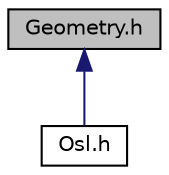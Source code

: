 digraph "Geometry.h"
{
 // LATEX_PDF_SIZE
  edge [fontname="Helvetica",fontsize="10",labelfontname="Helvetica",labelfontsize="10"];
  node [fontname="Helvetica",fontsize="10",shape=record];
  Node1 [label="Geometry.h",height=0.2,width=0.4,color="black", fillcolor="grey75", style="filled", fontcolor="black",tooltip="Header file for Osl::Geometry namespace."];
  Node1 -> Node2 [dir="back",color="midnightblue",fontsize="10",style="solid"];
  Node2 [label="Osl.h",height=0.2,width=0.4,color="black", fillcolor="white", style="filled",URL="$Osl_8h.html",tooltip="Header file for the Osl library."];
}
